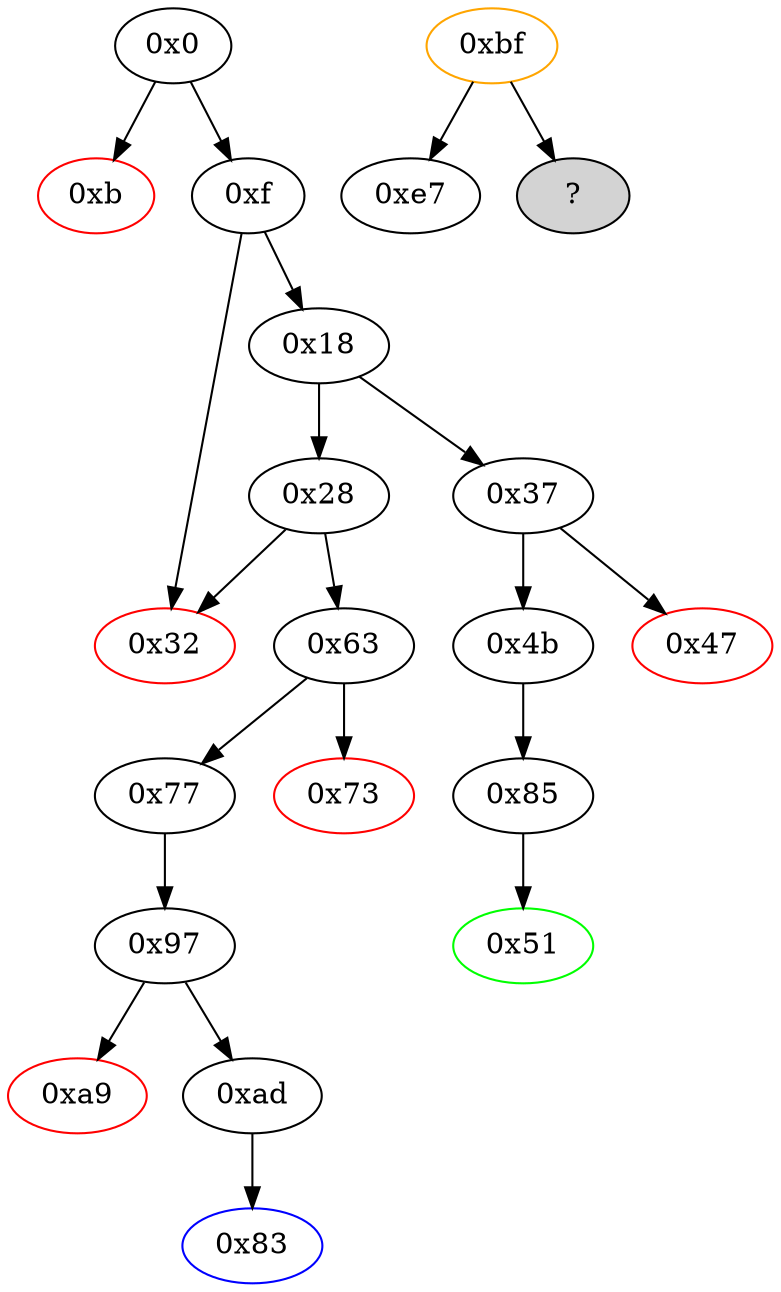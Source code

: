 strict digraph "" {
"0x4b" [fillcolor=white, id="0x4b", style=filled, tooltip="Block 0x4b\n[0x4b:0x50]\n---\nPredecessors: [0x37]\nSuccessors: [0x85]\n---\n0x4b JUMPDEST\n0x4c POP\n0x4d CALLDATALOAD\n0x4e PUSH1 0x85\n0x50 JUMP\n---\n0x4b: JUMPDEST \n0x4d: V30 = CALLDATALOAD 0x4\n0x4e: V31 = 0x85\n0x50: JUMP 0x85\n---\nEntry stack: [V13, 0x51, 0x4, V24]\nStack pops: 2\nStack additions: [V30]\nExit stack: [V13, 0x51, V30]\n\nDef sites:\nV13: {0x18.0x1d}\n0x51: {0x37.0x38}\n0x4: {0x37.0x3a}\nV24: {0x37.0x3e}\n"];
"0xe7" [fillcolor=white, id="0xe7", style=filled, tooltip="Block 0xe7\n[0xe7:0xf3]\n---\nPredecessors: [0xbf]\nSuccessors: []\n---\n0xe7 MISSING 0x4a\n0xe8 LOG1\n0xe9 PUSH5 0x736f6c6343\n0xef STOP\n0xf0 SDIV\n0xf1 SIGNEXTEND\n0xf2 STOP\n0xf3 ORIGIN\n---\n0xe7: MISSING 0x4a\n0xe8: LOG S0 S1 S2\n0xe9: V84 = 0x736f6c6343\n0xef: STOP \n0xf0: V85 = SDIV S0 S1\n0xf1: V86 = SIGNEXTEND V85 S2\n0xf2: STOP \n0xf3: V87 = ORIGIN\n---\nEntry stack: []\nStack pops: 0\nStack additions: [0x736f6c6343, V86, V87]\nExit stack: []\n\nDef sites:\n"];
"0xbf" [color=orange, fillcolor=white, id="0xbf", style=filled, tooltip="Block 0xbf\n[0xbf:0xe6]\n---\nPredecessors: []\nSuccessors: [0xe7]\nHas unresolved jump.\n---\n0xbf INVALID\n0xc0 LOG2\n0xc1 PUSH6 0x627a7a723158\n0xc8 SHA3\n0xc9 MISSING 0xb3\n0xca SWAP7\n0xcb BYTE\n0xcc MISSING 0x28\n0xcd DUP4\n0xce MISSING 0x4a\n0xcf MULMOD\n0xd0 DUP4\n0xd1 CALLCODE\n0xd2 MSTORE\n0xd3 OR\n0xd4 MISSING 0xf8\n0xd5 CALLER\n0xd6 MISSING 0xe9\n0xd7 MISSING 0xe4\n0xd8 MISSING 0x46\n0xd9 MISSING 0xbb\n0xda MISSING 0x4d\n0xdb MISSING 0xd7\n0xdc CODECOPY\n0xdd MISSING 0xdc\n0xde MISSING 0x4d\n0xdf MISSING 0xd3\n0xe0 DELEGATECALL\n0xe1 MISSING 0xb0\n0xe2 LT\n0xe3 DUP7\n0xe4 MISSING 0xf\n0xe5 MISSING 0x5e\n0xe6 JUMPI\n---\n0xbf: INVALID \n0xc0: LOG S0 S1 S2 S3\n0xc1: V75 = 0x627a7a723158\n0xc8: V76 = SHA3 0x627a7a723158 S4\n0xc9: MISSING 0xb3\n0xcb: V77 = BYTE S7 S1\n0xcc: MISSING 0x28\n0xce: MISSING 0x4a\n0xcf: V78 = MULMOD S0 S1 S2\n0xd1: V79 = CALLCODE S5 V78 S3 S4 S5 S6 S7\n0xd2: M[V79] = S8\n0xd3: V80 = OR S9 S10\n0xd4: MISSING 0xf8\n0xd5: V81 = CALLER\n0xd6: MISSING 0xe9\n0xd7: MISSING 0xe4\n0xd8: MISSING 0x46\n0xd9: MISSING 0xbb\n0xda: MISSING 0x4d\n0xdb: MISSING 0xd7\n0xdc: CODECOPY S0 S1 S2\n0xdd: MISSING 0xdc\n0xde: MISSING 0x4d\n0xdf: MISSING 0xd3\n0xe0: V82 = DELEGATECALL S0 S1 S2 S3 S4 S5\n0xe1: MISSING 0xb0\n0xe2: V83 = LT S0 S1\n0xe4: MISSING 0xf\n0xe5: MISSING 0x5e\n0xe6: JUMPI S0 S1\n---\nEntry stack: []\nStack pops: 0\nStack additions: [V76, V77, S2, S3, S4, S5, S6, S0, S3, S0, S1, S2, S3, V80, V81, V82, S7, V83, S2, S3, S4, S5, S6, S7]\nExit stack: []\n\nDef sites:\n"];
"0xa9" [color=red, fillcolor=white, id="0xa9", style=filled, tooltip="Block 0xa9\n[0xa9:0xac]\n---\nPredecessors: [0x97]\nSuccessors: []\n---\n0xa9 PUSH1 0x0\n0xab DUP1\n0xac REVERT\n---\n0xa9: V69 = 0x0\n0xac: REVERT 0x0 0x0\n---\nEntry stack: [V13, 0x83, V47, V50]\nStack pops: 0\nStack additions: []\nExit stack: [V13, 0x83, V47, V50]\n\nDef sites:\nV13: {0x18.0x1d}\n0x83: {0x63.0x64}\nV47: {0x77.0x7a}\nV50: {0x77.0x7f}\n"];
"0x37" [fillcolor=white, id="0x37", style=filled, tooltip="Block 0x37\n[0x37:0x46]\n---\nPredecessors: [0x18]\nSuccessors: [0x47, 0x4b]\n---\n0x37 JUMPDEST\n0x38 PUSH1 0x51\n0x3a PUSH1 0x4\n0x3c DUP1\n0x3d CALLDATASIZE\n0x3e SUB\n0x3f PUSH1 0x20\n0x41 DUP2\n0x42 LT\n0x43 ISZERO\n0x44 PUSH1 0x4b\n0x46 JUMPI\n---\n0x37: JUMPDEST \n0x38: V21 = 0x51\n0x3a: V22 = 0x4\n0x3d: V23 = CALLDATASIZE\n0x3e: V24 = SUB V23 0x4\n0x3f: V25 = 0x20\n0x42: V26 = LT V24 0x20\n0x43: V27 = ISZERO V26\n0x44: V28 = 0x4b\n0x46: JUMPI 0x4b V27\n---\nEntry stack: [V13]\nStack pops: 0\nStack additions: [0x51, 0x4, V24]\nExit stack: [V13, 0x51, 0x4, V24]\n\nDef sites:\nV13: {0x18.0x1d}\n"];
"0x28" [fillcolor=white, id="0x28", style=filled, tooltip="Block 0x28\n[0x28:0x31]\n---\nPredecessors: [0x18]\nSuccessors: [0x32, 0x63]\n---\n0x28 DUP1\n0x29 PUSH4 0xe2e52ec1\n0x2e EQ\n0x2f PUSH1 0x63\n0x31 JUMPI\n---\n0x29: V17 = 0xe2e52ec1\n0x2e: V18 = EQ 0xe2e52ec1 V13\n0x2f: V19 = 0x63\n0x31: JUMPI 0x63 V18\n---\nEntry stack: [V13]\nStack pops: 1\nStack additions: [S0]\nExit stack: [V13]\n\nDef sites:\nV13: {0x18.0x1d}\n"];
"0x51" [color=green, fillcolor=white, id="0x51", style=filled, tooltip="Block 0x51\n[0x51:0x62]\n---\nPredecessors: [0x85]\nSuccessors: []\n---\n0x51 JUMPDEST\n0x52 PUSH1 0x40\n0x54 DUP1\n0x55 MLOAD\n0x56 SWAP2\n0x57 DUP3\n0x58 MSTORE\n0x59 MLOAD\n0x5a SWAP1\n0x5b DUP2\n0x5c SWAP1\n0x5d SUB\n0x5e PUSH1 0x20\n0x60 ADD\n0x61 SWAP1\n0x62 RETURN\n---\n0x51: JUMPDEST \n0x52: V32 = 0x40\n0x55: V33 = M[0x40]\n0x58: M[V33] = V57\n0x59: V34 = M[0x40]\n0x5d: V35 = SUB V33 V34\n0x5e: V36 = 0x20\n0x60: V37 = ADD 0x20 V35\n0x62: RETURN V34 V37\n---\nEntry stack: [V13, V57]\nStack pops: 1\nStack additions: []\nExit stack: [V13]\n\nDef sites:\nV13: {0x18.0x1d}\nV57: {0x85.0x94}\n"];
"0x97" [fillcolor=white, id="0x97", style=filled, tooltip="Block 0x97\n[0x97:0xa8]\n---\nPredecessors: [0x77]\nSuccessors: [0xa9, 0xad]\n---\n0x97 JUMPDEST\n0x98 PUSH1 0x0\n0x9a SLOAD\n0x9b PUSH1 0x1\n0x9d PUSH1 0x1\n0x9f PUSH1 0xa0\n0xa1 SHL\n0xa2 SUB\n0xa3 AND\n0xa4 CALLER\n0xa5 EQ\n0xa6 PUSH1 0xad\n0xa8 JUMPI\n---\n0x97: JUMPDEST \n0x98: V58 = 0x0\n0x9a: V59 = S[0x0]\n0x9b: V60 = 0x1\n0x9d: V61 = 0x1\n0x9f: V62 = 0xa0\n0xa1: V63 = SHL 0xa0 0x1\n0xa2: V64 = SUB 0x10000000000000000000000000000000000000000 0x1\n0xa3: V65 = AND 0xffffffffffffffffffffffffffffffffffffffff V59\n0xa4: V66 = CALLER\n0xa5: V67 = EQ V66 V65\n0xa6: V68 = 0xad\n0xa8: JUMPI 0xad V67\n---\nEntry stack: [V13, 0x83, V47, V50]\nStack pops: 0\nStack additions: []\nExit stack: [V13, 0x83, V47, V50]\n\nDef sites:\nV13: {0x18.0x1d}\n0x83: {0x63.0x64}\nV47: {0x77.0x7a}\nV50: {0x77.0x7f}\n"];
"0x77" [fillcolor=white, id="0x77", style=filled, tooltip="Block 0x77\n[0x77:0x82]\n---\nPredecessors: [0x63]\nSuccessors: [0x97]\n---\n0x77 JUMPDEST\n0x78 POP\n0x79 DUP1\n0x7a CALLDATALOAD\n0x7b SWAP1\n0x7c PUSH1 0x20\n0x7e ADD\n0x7f CALLDATALOAD\n0x80 PUSH1 0x97\n0x82 JUMP\n---\n0x77: JUMPDEST \n0x7a: V47 = CALLDATALOAD 0x4\n0x7c: V48 = 0x20\n0x7e: V49 = ADD 0x20 0x4\n0x7f: V50 = CALLDATALOAD 0x24\n0x80: V51 = 0x97\n0x82: JUMP 0x97\n---\nEntry stack: [V13, 0x83, 0x4, V41]\nStack pops: 2\nStack additions: [V47, V50]\nExit stack: [V13, 0x83, V47, V50]\n\nDef sites:\nV13: {0x18.0x1d}\n0x83: {0x63.0x64}\n0x4: {0x63.0x66}\nV41: {0x63.0x6a}\n"];
"0xb" [color=red, fillcolor=white, id="0xb", style=filled, tooltip="Block 0xb\n[0xb:0xe]\n---\nPredecessors: [0x0]\nSuccessors: []\n---\n0xb PUSH1 0x0\n0xd DUP1\n0xe REVERT\n---\n0xb: V5 = 0x0\n0xe: REVERT 0x0 0x0\n---\nEntry stack: [V2]\nStack pops: 0\nStack additions: []\nExit stack: [V2]\n\nDef sites:\nV2: {0x0.0x5}\n"];
"0x47" [color=red, fillcolor=white, id="0x47", style=filled, tooltip="Block 0x47\n[0x47:0x4a]\n---\nPredecessors: [0x37]\nSuccessors: []\n---\n0x47 PUSH1 0x0\n0x49 DUP1\n0x4a REVERT\n---\n0x47: V29 = 0x0\n0x4a: REVERT 0x0 0x0\n---\nEntry stack: [V13, 0x51, 0x4, V24]\nStack pops: 0\nStack additions: []\nExit stack: [V13, 0x51, 0x4, V24]\n\nDef sites:\nV13: {0x18.0x1d}\n0x51: {0x37.0x38}\n0x4: {0x37.0x3a}\nV24: {0x37.0x3e}\n"];
"0x0" [fillcolor=white, id="0x0", style=filled, tooltip="Block 0x0\n[0x0:0xa]\n---\nPredecessors: []\nSuccessors: [0xb, 0xf]\n---\n0x0 PUSH1 0x80\n0x2 PUSH1 0x40\n0x4 MSTORE\n0x5 CALLVALUE\n0x6 DUP1\n0x7 ISZERO\n0x8 PUSH1 0xf\n0xa JUMPI\n---\n0x0: V0 = 0x80\n0x2: V1 = 0x40\n0x4: M[0x40] = 0x80\n0x5: V2 = CALLVALUE\n0x7: V3 = ISZERO V2\n0x8: V4 = 0xf\n0xa: JUMPI 0xf V3\n---\nEntry stack: []\nStack pops: 0\nStack additions: [V2]\nExit stack: [V2]\n\nDef sites:\n"];
"0xf" [fillcolor=white, id="0xf", style=filled, tooltip="Block 0xf\n[0xf:0x17]\n---\nPredecessors: [0x0]\nSuccessors: [0x18, 0x32]\n---\n0xf JUMPDEST\n0x10 POP\n0x11 PUSH1 0x4\n0x13 CALLDATASIZE\n0x14 LT\n0x15 PUSH1 0x32\n0x17 JUMPI\n---\n0xf: JUMPDEST \n0x11: V6 = 0x4\n0x13: V7 = CALLDATASIZE\n0x14: V8 = LT V7 0x4\n0x15: V9 = 0x32\n0x17: JUMPI 0x32 V8\n---\nEntry stack: [V2]\nStack pops: 1\nStack additions: []\nExit stack: []\n\nDef sites:\nV2: {0x0.0x5}\n"];
"0xad" [fillcolor=white, id="0xad", style=filled, tooltip="Block 0xad\n[0xad:0xbe]\n---\nPredecessors: [0x97]\nSuccessors: [0x83]\n---\n0xad JUMPDEST\n0xae PUSH1 0x0\n0xb0 SWAP2\n0xb1 DUP3\n0xb2 MSTORE\n0xb3 PUSH1 0x1\n0xb5 PUSH1 0x20\n0xb7 MSTORE\n0xb8 PUSH1 0x40\n0xba SWAP1\n0xbb SWAP2\n0xbc SHA3\n0xbd SSTORE\n0xbe JUMP\n---\n0xad: JUMPDEST \n0xae: V70 = 0x0\n0xb2: M[0x0] = V47\n0xb3: V71 = 0x1\n0xb5: V72 = 0x20\n0xb7: M[0x20] = 0x1\n0xb8: V73 = 0x40\n0xbc: V74 = SHA3 0x0 0x40\n0xbd: S[V74] = V50\n0xbe: JUMP 0x83\n---\nEntry stack: [V13, 0x83, V47, V50]\nStack pops: 3\nStack additions: []\nExit stack: [V13]\n\nDef sites:\nV13: {0x18.0x1d}\n0x83: {0x63.0x64}\nV47: {0x77.0x7a}\nV50: {0x77.0x7f}\n"];
"0x32" [color=red, fillcolor=white, id="0x32", style=filled, tooltip="Block 0x32\n[0x32:0x36]\n---\nPredecessors: [0xf, 0x28]\nSuccessors: []\n---\n0x32 JUMPDEST\n0x33 PUSH1 0x0\n0x35 DUP1\n0x36 REVERT\n---\n0x32: JUMPDEST \n0x33: V20 = 0x0\n0x36: REVERT 0x0 0x0\n---\nEntry stack: [V13]\nStack pops: 0\nStack additions: []\nExit stack: [V13]\n\nDef sites:\nV13: {0x18.0x1d}\n"];
"0x85" [fillcolor=white, id="0x85", style=filled, tooltip="Block 0x85\n[0x85:0x96]\n---\nPredecessors: [0x4b]\nSuccessors: [0x51]\n---\n0x85 JUMPDEST\n0x86 PUSH1 0x0\n0x88 SWAP1\n0x89 DUP2\n0x8a MSTORE\n0x8b PUSH1 0x1\n0x8d PUSH1 0x20\n0x8f MSTORE\n0x90 PUSH1 0x40\n0x92 SWAP1\n0x93 SHA3\n0x94 SLOAD\n0x95 SWAP1\n0x96 JUMP\n---\n0x85: JUMPDEST \n0x86: V52 = 0x0\n0x8a: M[0x0] = V30\n0x8b: V53 = 0x1\n0x8d: V54 = 0x20\n0x8f: M[0x20] = 0x1\n0x90: V55 = 0x40\n0x93: V56 = SHA3 0x0 0x40\n0x94: V57 = S[V56]\n0x96: JUMP 0x51\n---\nEntry stack: [V13, 0x51, V30]\nStack pops: 2\nStack additions: [V57]\nExit stack: [V13, V57]\n\nDef sites:\nV13: {0x18.0x1d}\n0x51: {0x37.0x38}\nV30: {0x4b.0x4d}\n"];
"0x73" [color=red, fillcolor=white, id="0x73", style=filled, tooltip="Block 0x73\n[0x73:0x76]\n---\nPredecessors: [0x63]\nSuccessors: []\n---\n0x73 PUSH1 0x0\n0x75 DUP1\n0x76 REVERT\n---\n0x73: V46 = 0x0\n0x76: REVERT 0x0 0x0\n---\nEntry stack: [V13, 0x83, 0x4, V41]\nStack pops: 0\nStack additions: []\nExit stack: [V13, 0x83, 0x4, V41]\n\nDef sites:\nV13: {0x18.0x1d}\n0x83: {0x63.0x64}\n0x4: {0x63.0x66}\nV41: {0x63.0x6a}\n"];
"0x83" [color=blue, fillcolor=white, id="0x83", style=filled, tooltip="Block 0x83\n[0x83:0x84]\n---\nPredecessors: [0xad]\nSuccessors: []\n---\n0x83 JUMPDEST\n0x84 STOP\n---\n0x83: JUMPDEST \n0x84: STOP \n---\nEntry stack: [V13]\nStack pops: 0\nStack additions: []\nExit stack: [V13]\n\nDef sites:\nV13: {0x18.0x1d}\n"];
"0x18" [fillcolor=white, id="0x18", style=filled, tooltip="Block 0x18\n[0x18:0x27]\n---\nPredecessors: [0xf]\nSuccessors: [0x28, 0x37]\n---\n0x18 PUSH1 0x0\n0x1a CALLDATALOAD\n0x1b PUSH1 0xe0\n0x1d SHR\n0x1e DUP1\n0x1f PUSH4 0x61da1439\n0x24 EQ\n0x25 PUSH1 0x37\n0x27 JUMPI\n---\n0x18: V10 = 0x0\n0x1a: V11 = CALLDATALOAD 0x0\n0x1b: V12 = 0xe0\n0x1d: V13 = SHR 0xe0 V11\n0x1f: V14 = 0x61da1439\n0x24: V15 = EQ 0x61da1439 V13\n0x25: V16 = 0x37\n0x27: JUMPI 0x37 V15\n---\nEntry stack: []\nStack pops: 0\nStack additions: [V13]\nExit stack: [V13]\n\nDef sites:\n"];
"?" [style=filled];
"0x63" [fillcolor=white, id="0x63", style=filled, tooltip="Block 0x63\n[0x63:0x72]\n---\nPredecessors: [0x28]\nSuccessors: [0x73, 0x77]\n---\n0x63 JUMPDEST\n0x64 PUSH1 0x83\n0x66 PUSH1 0x4\n0x68 DUP1\n0x69 CALLDATASIZE\n0x6a SUB\n0x6b PUSH1 0x40\n0x6d DUP2\n0x6e LT\n0x6f ISZERO\n0x70 PUSH1 0x77\n0x72 JUMPI\n---\n0x63: JUMPDEST \n0x64: V38 = 0x83\n0x66: V39 = 0x4\n0x69: V40 = CALLDATASIZE\n0x6a: V41 = SUB V40 0x4\n0x6b: V42 = 0x40\n0x6e: V43 = LT V41 0x40\n0x6f: V44 = ISZERO V43\n0x70: V45 = 0x77\n0x72: JUMPI 0x77 V44\n---\nEntry stack: [V13]\nStack pops: 0\nStack additions: [0x83, 0x4, V41]\nExit stack: [V13, 0x83, 0x4, V41]\n\nDef sites:\nV13: {0x18.0x1d}\n"];
"0x4b" -> "0x85";
"0xbf" -> "0xe7";
"0xbf" -> "?";
"0x37" -> "0x4b";
"0x37" -> "0x47";
"0x28" -> "0x32";
"0x28" -> "0x63";
"0x97" -> "0xa9";
"0x97" -> "0xad";
"0x77" -> "0x97";
"0x0" -> "0xf";
"0x0" -> "0xb";
"0xf" -> "0x18";
"0xf" -> "0x32";
"0xad" -> "0x83";
"0x85" -> "0x51";
"0x18" -> "0x28";
"0x18" -> "0x37";
"0x63" -> "0x77";
"0x63" -> "0x73";
}
